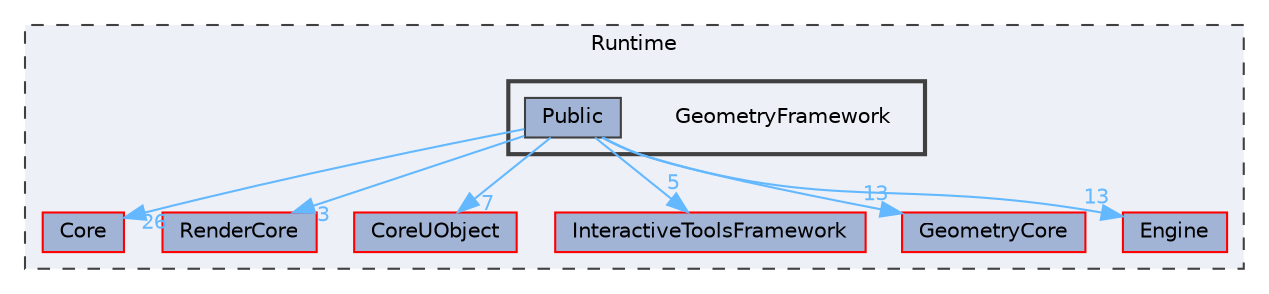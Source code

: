 digraph "GeometryFramework"
{
 // INTERACTIVE_SVG=YES
 // LATEX_PDF_SIZE
  bgcolor="transparent";
  edge [fontname=Helvetica,fontsize=10,labelfontname=Helvetica,labelfontsize=10];
  node [fontname=Helvetica,fontsize=10,shape=box,height=0.2,width=0.4];
  compound=true
  subgraph clusterdir_7536b172fbd480bfd146a1b1acd6856b {
    graph [ bgcolor="#edf0f7", pencolor="grey25", label="Runtime", fontname=Helvetica,fontsize=10 style="filled,dashed", URL="dir_7536b172fbd480bfd146a1b1acd6856b.html",tooltip=""]
  dir_0e6cddcc9caa1238c7f3774224afaa45 [label="Core", fillcolor="#a2b4d6", color="red", style="filled", URL="dir_0e6cddcc9caa1238c7f3774224afaa45.html",tooltip=""];
  dir_1b3e874b84daba3b34ce7cbbd2916bbd [label="RenderCore", fillcolor="#a2b4d6", color="red", style="filled", URL="dir_1b3e874b84daba3b34ce7cbbd2916bbd.html",tooltip=""];
  dir_4c499e5e32e2b4479ad7e552df73eeae [label="CoreUObject", fillcolor="#a2b4d6", color="red", style="filled", URL="dir_4c499e5e32e2b4479ad7e552df73eeae.html",tooltip=""];
  dir_633ab565fb94068fd37272d8f8ea3297 [label="InteractiveToolsFramework", fillcolor="#a2b4d6", color="red", style="filled", URL="dir_633ab565fb94068fd37272d8f8ea3297.html",tooltip=""];
  dir_800a28389bfec662d4af96c9be02c9b8 [label="GeometryCore", fillcolor="#a2b4d6", color="red", style="filled", URL="dir_800a28389bfec662d4af96c9be02c9b8.html",tooltip=""];
  dir_fdf6aa5c3cf3805bb958134448d60562 [label="Engine", fillcolor="#a2b4d6", color="red", style="filled", URL="dir_fdf6aa5c3cf3805bb958134448d60562.html",tooltip=""];
  subgraph clusterdir_da94b2574b3dcdac23bb4c06505616bf {
    graph [ bgcolor="#edf0f7", pencolor="grey25", label="", fontname=Helvetica,fontsize=10 style="filled,bold", URL="dir_da94b2574b3dcdac23bb4c06505616bf.html",tooltip=""]
    dir_da94b2574b3dcdac23bb4c06505616bf [shape=plaintext, label="GeometryFramework"];
  dir_79ecce438bb565a38083fb063183c5a2 [label="Public", fillcolor="#a2b4d6", color="grey25", style="filled", URL="dir_79ecce438bb565a38083fb063183c5a2.html",tooltip=""];
  }
  }
  dir_79ecce438bb565a38083fb063183c5a2->dir_0e6cddcc9caa1238c7f3774224afaa45 [headlabel="26", labeldistance=1.5 headhref="dir_000939_000266.html" href="dir_000939_000266.html" color="steelblue1" fontcolor="steelblue1"];
  dir_79ecce438bb565a38083fb063183c5a2->dir_1b3e874b84daba3b34ce7cbbd2916bbd [headlabel="3", labeldistance=1.5 headhref="dir_000939_000959.html" href="dir_000939_000959.html" color="steelblue1" fontcolor="steelblue1"];
  dir_79ecce438bb565a38083fb063183c5a2->dir_4c499e5e32e2b4479ad7e552df73eeae [headlabel="7", labeldistance=1.5 headhref="dir_000939_000268.html" href="dir_000939_000268.html" color="steelblue1" fontcolor="steelblue1"];
  dir_79ecce438bb565a38083fb063183c5a2->dir_633ab565fb94068fd37272d8f8ea3297 [headlabel="5", labeldistance=1.5 headhref="dir_000939_000504.html" href="dir_000939_000504.html" color="steelblue1" fontcolor="steelblue1"];
  dir_79ecce438bb565a38083fb063183c5a2->dir_800a28389bfec662d4af96c9be02c9b8 [headlabel="13", labeldistance=1.5 headhref="dir_000939_000439.html" href="dir_000939_000439.html" color="steelblue1" fontcolor="steelblue1"];
  dir_79ecce438bb565a38083fb063183c5a2->dir_fdf6aa5c3cf3805bb958134448d60562 [headlabel="13", labeldistance=1.5 headhref="dir_000939_000366.html" href="dir_000939_000366.html" color="steelblue1" fontcolor="steelblue1"];
}
